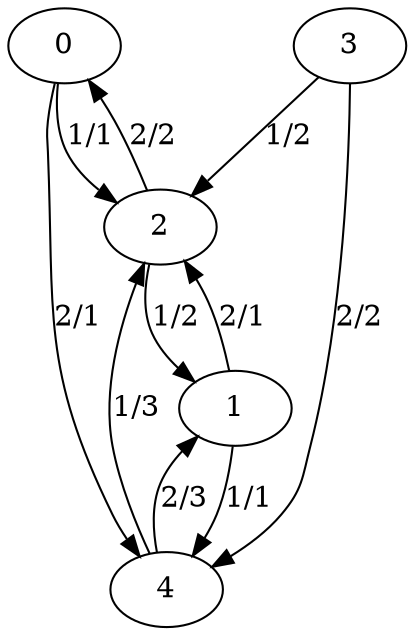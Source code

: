 digraph G {
0;
1;
2;
3;
4;
0->2  [label="1/1", weight="1/1"];
0->4  [label="2/1", weight="2/1"];
1->4  [label="1/1", weight="1/1"];
1->2  [label="2/1", weight="2/1"];
2->1  [label="1/2", weight="1/2"];
2->0  [label="2/2", weight="2/2"];
3->2  [label="1/2", weight="1/2"];
3->4  [label="2/2", weight="2/2"];
4->2  [label="1/3", weight="1/3"];
4->1  [label="2/3", weight="2/3"];
}

